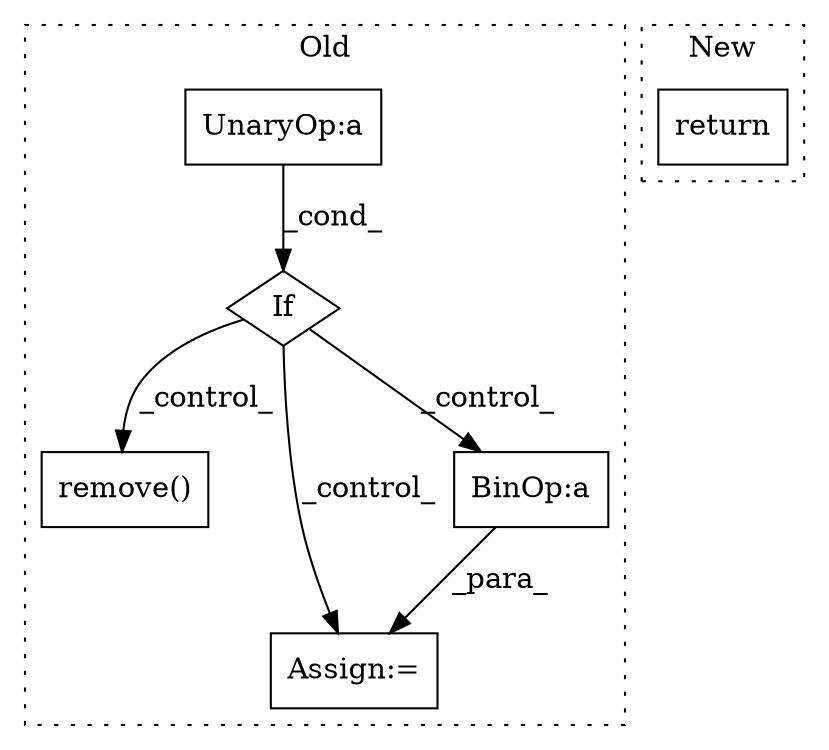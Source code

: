 digraph G {
subgraph cluster0 {
1 [label="remove()" a="75" s="1251,1268" l="10,1" shape="box"];
3 [label="If" a="96" s="1132" l="3" shape="diamond"];
4 [label="UnaryOp:a" a="61" s="1135" l="75" shape="box"];
5 [label="Assign:=" a="68" s="1348" l="3" shape="box"];
6 [label="BinOp:a" a="82" s="1418" l="3" shape="box"];
label = "Old";
style="dotted";
}
subgraph cluster1 {
2 [label="return" a="93" s="2291" l="6" shape="box"];
label = "New";
style="dotted";
}
3 -> 6 [label="_control_"];
3 -> 1 [label="_control_"];
3 -> 5 [label="_control_"];
4 -> 3 [label="_cond_"];
6 -> 5 [label="_para_"];
}